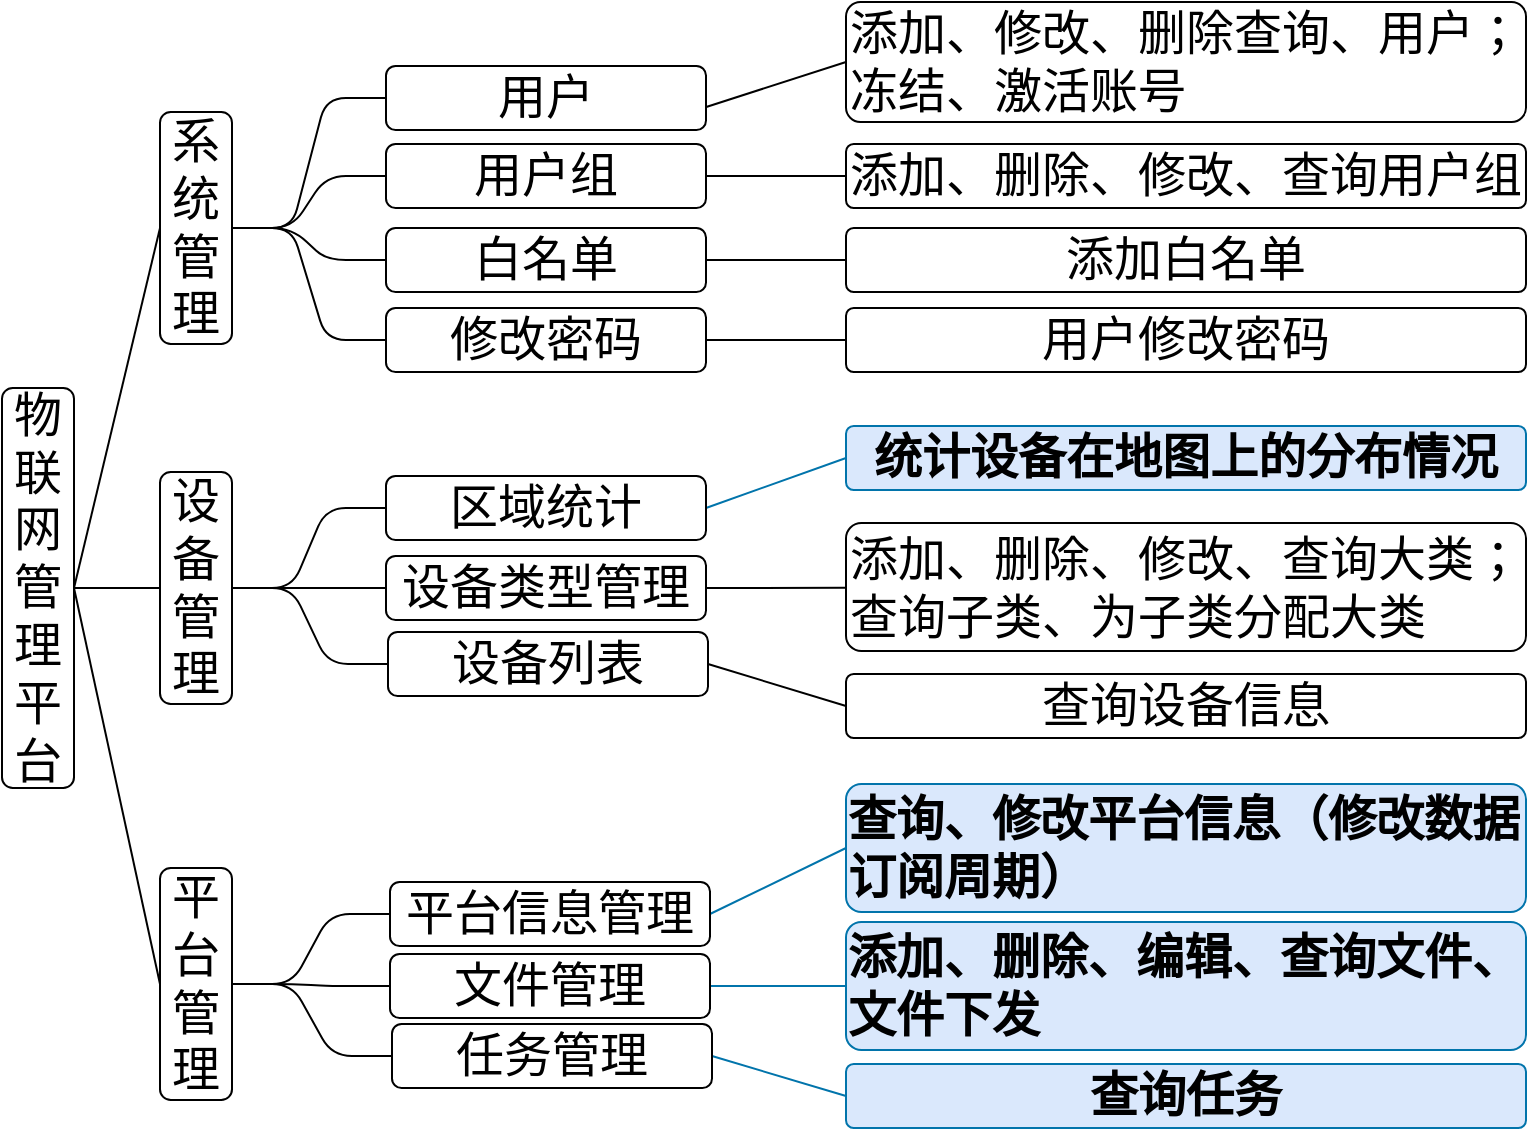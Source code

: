 <mxfile version="10.6.9" type="github"><diagram id="yHHRSJ2rEuBWz8w-P4Vs" name="第 1 页"><mxGraphModel dx="1188" dy="658" grid="1" gridSize="10" guides="1" tooltips="1" connect="1" arrows="1" fold="1" page="1" pageScale="1" pageWidth="827" pageHeight="1169" math="0" shadow="0"><root><mxCell id="0"/><mxCell id="1" parent="0"/><mxCell id="HEwijPK3uFNiO1ilvZ92-25" style="edgeStyle=entityRelationEdgeStyle;rounded=1;orthogonalLoop=1;jettySize=auto;html=1;exitX=1;exitY=0.5;exitDx=0;exitDy=0;entryX=0;entryY=0.5;entryDx=0;entryDy=0;endArrow=none;align=center;fontSize=24;fontColor=#000000;fillColor=none;" parent="1" source="HEwijPK3uFNiO1ilvZ92-74" target="HEwijPK3uFNiO1ilvZ92-24" edge="1"><mxGeometry relative="1" as="geometry"><mxPoint x="178.31" y="413.897" as="sourcePoint"/></mxGeometry></mxCell><mxCell id="HEwijPK3uFNiO1ilvZ92-32" style="edgeStyle=entityRelationEdgeStyle;rounded=1;orthogonalLoop=1;jettySize=auto;html=1;entryX=0;entryY=0.5;entryDx=0;entryDy=0;endArrow=none;align=center;exitX=1;exitY=0.5;exitDx=0;exitDy=0;fontSize=24;fontColor=#000000;fillColor=none;" parent="1" source="HEwijPK3uFNiO1ilvZ92-74" target="HEwijPK3uFNiO1ilvZ92-31" edge="1"><mxGeometry relative="1" as="geometry"><mxPoint x="130" y="418" as="sourcePoint"/></mxGeometry></mxCell><mxCell id="HEwijPK3uFNiO1ilvZ92-72" style="edgeStyle=entityRelationEdgeStyle;rounded=1;orthogonalLoop=1;jettySize=auto;html=1;entryX=0;entryY=0.5;entryDx=0;entryDy=0;endArrow=none;align=center;exitX=1;exitY=0.5;exitDx=0;exitDy=0;fontSize=24;fontColor=#000000;fillColor=none;" parent="1" source="HEwijPK3uFNiO1ilvZ92-74" target="HEwijPK3uFNiO1ilvZ92-26" edge="1"><mxGeometry relative="1" as="geometry"><mxPoint x="130" y="414" as="sourcePoint"/></mxGeometry></mxCell><mxCell id="HEwijPK3uFNiO1ilvZ92-73" style="edgeStyle=entityRelationEdgeStyle;rounded=1;orthogonalLoop=1;jettySize=auto;html=1;entryX=0;entryY=0.5;entryDx=0;entryDy=0;endArrow=none;align=center;exitX=1;exitY=0.5;exitDx=0;exitDy=0;fontSize=24;fontColor=#000000;fillColor=none;" parent="1" source="HEwijPK3uFNiO1ilvZ92-74" target="HEwijPK3uFNiO1ilvZ92-22" edge="1"><mxGeometry relative="1" as="geometry"><mxPoint x="140" y="408" as="sourcePoint"/></mxGeometry></mxCell><mxCell id="fBOdkyeobrGmgsWnieAc-47" style="edgeStyle=none;rounded=1;orthogonalLoop=1;jettySize=auto;html=1;exitX=1;exitY=0.5;exitDx=0;exitDy=0;entryX=0;entryY=0.5;entryDx=0;entryDy=0;endArrow=none;fontSize=24;fontColor=#000000;align=center;fillColor=none;" edge="1" parent="1" target="fBOdkyeobrGmgsWnieAc-19"><mxGeometry relative="1" as="geometry"><mxPoint x="366.118" y="343.471" as="sourcePoint"/></mxGeometry></mxCell><mxCell id="HEwijPK3uFNiO1ilvZ92-22" value="&lt;font style=&quot;font-size: 24px;&quot;&gt;用户&lt;/font&gt;" style="rounded=1;whiteSpace=wrap;html=1;align=center;fontSize=24;fillColor=none;" parent="1" vertex="1"><mxGeometry x="206" y="323" width="160" height="32" as="geometry"/></mxCell><mxCell id="fBOdkyeobrGmgsWnieAc-19" value="&lt;font style=&quot;font-size: 24px&quot;&gt;添加、修改、删除查询、用户；&lt;br&gt;&lt;div style=&quot;text-align: left&quot;&gt;&lt;span&gt;冻结、激活账号&lt;/span&gt;&lt;/div&gt;&lt;/font&gt;" style="rounded=1;whiteSpace=wrap;html=1;align=center;fontSize=24;fillColor=none;arcSize=12;" vertex="1" parent="1"><mxGeometry x="436" y="291" width="340" height="60" as="geometry"/></mxCell><mxCell id="HEwijPK3uFNiO1ilvZ92-24" value="&lt;font style=&quot;font-size: 24px;&quot;&gt;用户组&lt;/font&gt;" style="rounded=1;whiteSpace=wrap;html=1;align=center;fontSize=24;autosize=0;fillColor=none;" parent="1" vertex="1"><mxGeometry x="206" y="362" width="160" height="32" as="geometry"/></mxCell><mxCell id="fBOdkyeobrGmgsWnieAc-58" value="" style="edgeStyle=entityRelationEdgeStyle;rounded=0;orthogonalLoop=1;jettySize=auto;html=1;endArrow=none;endFill=0;fontSize=24;fontColor=#333333;align=center;" edge="1" parent="1" source="fBOdkyeobrGmgsWnieAc-21" target="HEwijPK3uFNiO1ilvZ92-24"><mxGeometry relative="1" as="geometry"/></mxCell><mxCell id="fBOdkyeobrGmgsWnieAc-21" value="添加、删除、修改、查询用户组&lt;br&gt;" style="rounded=1;whiteSpace=wrap;html=1;align=center;fontSize=24;autosize=0;fillColor=none;arcSize=12;" vertex="1" parent="1"><mxGeometry x="436" y="362" width="340" height="32" as="geometry"/></mxCell><mxCell id="fBOdkyeobrGmgsWnieAc-55" style="edgeStyle=entityRelationEdgeStyle;rounded=0;orthogonalLoop=1;jettySize=auto;html=1;exitX=1;exitY=0.5;exitDx=0;exitDy=0;entryX=0;entryY=0.5;entryDx=0;entryDy=0;endArrow=none;endFill=0;fontSize=24;fontColor=#333333;align=center;" edge="1" parent="1" source="HEwijPK3uFNiO1ilvZ92-26" target="fBOdkyeobrGmgsWnieAc-24"><mxGeometry relative="1" as="geometry"/></mxCell><mxCell id="HEwijPK3uFNiO1ilvZ92-26" value="&lt;span style=&quot;font-size: 24px;&quot;&gt;白名单&lt;/span&gt;" style="rounded=1;whiteSpace=wrap;html=1;align=center;fontSize=24;fillColor=none;" parent="1" vertex="1"><mxGeometry x="206" y="404" width="160" height="32" as="geometry"/></mxCell><mxCell id="fBOdkyeobrGmgsWnieAc-56" style="edgeStyle=entityRelationEdgeStyle;rounded=0;orthogonalLoop=1;jettySize=auto;html=1;exitX=1;exitY=0.5;exitDx=0;exitDy=0;entryX=0;entryY=0.5;entryDx=0;entryDy=0;endArrow=none;endFill=0;fontSize=24;fontColor=#333333;align=center;" edge="1" parent="1" source="HEwijPK3uFNiO1ilvZ92-31" target="fBOdkyeobrGmgsWnieAc-29"><mxGeometry relative="1" as="geometry"/></mxCell><mxCell id="HEwijPK3uFNiO1ilvZ92-31" value="&lt;span style=&quot;font-size: 24px;&quot;&gt;修改密码&lt;/span&gt;" style="rounded=1;whiteSpace=wrap;html=1;align=center;fontSize=24;fillColor=none;" parent="1" vertex="1"><mxGeometry x="206" y="444" width="160" height="32" as="geometry"/></mxCell><mxCell id="fBOdkyeobrGmgsWnieAc-29" value="&lt;span style=&quot;font-size: 24px&quot;&gt;用户修改密码&lt;/span&gt;" style="rounded=1;whiteSpace=wrap;html=1;align=center;fontSize=24;fillColor=none;arcSize=12;" vertex="1" parent="1"><mxGeometry x="436" y="444" width="340" height="32" as="geometry"/></mxCell><mxCell id="HEwijPK3uFNiO1ilvZ92-34" style="edgeStyle=entityRelationEdgeStyle;rounded=1;orthogonalLoop=1;jettySize=auto;html=1;exitX=1;exitY=0.5;exitDx=0;exitDy=0;entryX=0;entryY=0.5;entryDx=0;entryDy=0;endArrow=none;align=center;fontSize=24;fontColor=#000000;fillColor=none;" parent="1" source="HEwijPK3uFNiO1ilvZ92-37" target="HEwijPK3uFNiO1ilvZ92-39" edge="1"><mxGeometry relative="1" as="geometry"/></mxCell><mxCell id="HEwijPK3uFNiO1ilvZ92-70" style="edgeStyle=entityRelationEdgeStyle;rounded=1;orthogonalLoop=1;jettySize=auto;html=1;exitX=1;exitY=0.5;exitDx=0;exitDy=0;entryX=0;entryY=0.5;entryDx=0;entryDy=0;endArrow=none;align=center;fontSize=24;fontColor=#000000;fillColor=none;" parent="1" source="HEwijPK3uFNiO1ilvZ92-37" target="HEwijPK3uFNiO1ilvZ92-40" edge="1"><mxGeometry relative="1" as="geometry"/></mxCell><mxCell id="HEwijPK3uFNiO1ilvZ92-71" style="edgeStyle=entityRelationEdgeStyle;rounded=1;orthogonalLoop=1;jettySize=auto;html=1;exitX=1;exitY=0.5;exitDx=0;exitDy=0;entryX=0;entryY=0.5;entryDx=0;entryDy=0;endArrow=none;align=center;fontSize=24;fontColor=#000000;fillColor=none;" parent="1" source="HEwijPK3uFNiO1ilvZ92-37" target="HEwijPK3uFNiO1ilvZ92-38" edge="1"><mxGeometry relative="1" as="geometry"/></mxCell><mxCell id="HEwijPK3uFNiO1ilvZ92-37" value="&lt;font style=&quot;font-size: 24px;&quot;&gt;设备管理&lt;/font&gt;" style="rounded=1;whiteSpace=wrap;html=1;align=center;fontSize=24;fillColor=none;" parent="1" vertex="1"><mxGeometry x="93" y="526" width="36" height="116" as="geometry"/></mxCell><mxCell id="fBOdkyeobrGmgsWnieAc-49" style="edgeStyle=none;rounded=1;orthogonalLoop=1;jettySize=auto;html=1;exitX=1;exitY=0.5;exitDx=0;exitDy=0;entryX=0;entryY=0.5;entryDx=0;entryDy=0;endArrow=none;fontSize=24;fontColor=#000000;align=center;fillColor=#dae8fc;strokeColor=#0174AB;" edge="1" parent="1" source="HEwijPK3uFNiO1ilvZ92-38" target="fBOdkyeobrGmgsWnieAc-31"><mxGeometry relative="1" as="geometry"/></mxCell><mxCell id="HEwijPK3uFNiO1ilvZ92-38" value="&lt;span style=&quot;font-size: 24px;&quot;&gt;区域统计&lt;/span&gt;" style="rounded=1;whiteSpace=wrap;html=1;align=center;fontSize=24;fillColor=none;" parent="1" vertex="1"><mxGeometry x="206" y="528" width="160" height="32" as="geometry"/></mxCell><mxCell id="fBOdkyeobrGmgsWnieAc-31" value="&lt;span style=&quot;font-size: 24px&quot;&gt;统计设备在地图上的分布情况&lt;/span&gt;" style="rounded=1;whiteSpace=wrap;html=1;align=center;fontSize=24;fillColor=#dae8fc;strokeColor=#0174AB;arcSize=12;fontStyle=1" vertex="1" parent="1"><mxGeometry x="436" y="503" width="340" height="32" as="geometry"/></mxCell><mxCell id="fBOdkyeobrGmgsWnieAc-34" value="" style="edgeStyle=none;rounded=1;orthogonalLoop=1;jettySize=auto;html=1;endArrow=none;fontSize=24;fontColor=#000000;align=center;exitX=1;exitY=0.5;exitDx=0;exitDy=0;fillColor=none;" edge="1" parent="1" source="HEwijPK3uFNiO1ilvZ92-39" target="fBOdkyeobrGmgsWnieAc-33"><mxGeometry relative="1" as="geometry"/></mxCell><mxCell id="HEwijPK3uFNiO1ilvZ92-39" value="&lt;span style=&quot;font-size: 24px;&quot;&gt;设备类型管理&lt;/span&gt;" style="rounded=1;whiteSpace=wrap;html=1;align=center;fontSize=24;fillColor=none;" parent="1" vertex="1"><mxGeometry x="206" y="568" width="160" height="32" as="geometry"/></mxCell><mxCell id="fBOdkyeobrGmgsWnieAc-33" value="&lt;div style=&quot;text-align: left&quot;&gt;&lt;span&gt;添加、删除、修改、查询大类；&lt;/span&gt;&lt;/div&gt;&lt;span style=&quot;font-size: 24px&quot;&gt;&lt;div style=&quot;text-align: left&quot;&gt;&lt;span&gt;查询子类、为子类分配大类&lt;/span&gt;&lt;/div&gt;&lt;/span&gt;" style="rounded=1;whiteSpace=wrap;html=1;align=center;fontSize=24;fillColor=none;arcSize=12;" vertex="1" parent="1"><mxGeometry x="436" y="551.5" width="340" height="64" as="geometry"/></mxCell><mxCell id="fBOdkyeobrGmgsWnieAc-50" style="edgeStyle=none;rounded=1;orthogonalLoop=1;jettySize=auto;html=1;exitX=1;exitY=0.5;exitDx=0;exitDy=0;entryX=0;entryY=0.5;entryDx=0;entryDy=0;endArrow=none;fontSize=24;fontColor=#000000;align=center;fillColor=none;" edge="1" parent="1" source="HEwijPK3uFNiO1ilvZ92-40" target="fBOdkyeobrGmgsWnieAc-37"><mxGeometry relative="1" as="geometry"/></mxCell><mxCell id="HEwijPK3uFNiO1ilvZ92-40" value="&lt;span style=&quot;font-size: 24px;&quot;&gt;设备列表&lt;/span&gt;" style="rounded=1;whiteSpace=wrap;html=1;align=center;fontSize=24;fillColor=none;" parent="1" vertex="1"><mxGeometry x="207" y="606" width="160" height="32" as="geometry"/></mxCell><mxCell id="fBOdkyeobrGmgsWnieAc-37" value="&lt;span style=&quot;font-size: 24px&quot;&gt;查询设备信息&lt;/span&gt;" style="rounded=1;whiteSpace=wrap;html=1;align=center;fontSize=24;fillColor=none;arcSize=12;" vertex="1" parent="1"><mxGeometry x="436" y="627" width="340" height="32" as="geometry"/></mxCell><mxCell id="HEwijPK3uFNiO1ilvZ92-54" style="edgeStyle=entityRelationEdgeStyle;rounded=1;orthogonalLoop=1;jettySize=auto;html=1;exitX=1;exitY=0.5;exitDx=0;exitDy=0;entryX=0;entryY=0.5;entryDx=0;entryDy=0;endArrow=none;align=center;fontSize=24;fontColor=#000000;fillColor=none;" parent="1" source="HEwijPK3uFNiO1ilvZ92-75" target="HEwijPK3uFNiO1ilvZ92-58" edge="1"><mxGeometry relative="1" as="geometry"><mxPoint x="179.69" y="790.172" as="sourcePoint"/></mxGeometry></mxCell><mxCell id="HEwijPK3uFNiO1ilvZ92-67" style="edgeStyle=entityRelationEdgeStyle;rounded=1;orthogonalLoop=1;jettySize=auto;html=1;entryX=0;entryY=0.5;entryDx=0;entryDy=0;endArrow=none;align=center;exitX=1;exitY=0.5;exitDx=0;exitDy=0;fontSize=24;fontColor=#000000;fillColor=none;" parent="1" source="HEwijPK3uFNiO1ilvZ92-75" target="HEwijPK3uFNiO1ilvZ92-57" edge="1"><mxGeometry relative="1" as="geometry"><mxPoint x="140" y="786" as="sourcePoint"/></mxGeometry></mxCell><mxCell id="HEwijPK3uFNiO1ilvZ92-69" style="edgeStyle=entityRelationEdgeStyle;rounded=1;orthogonalLoop=1;jettySize=auto;html=1;entryX=0;entryY=0.5;entryDx=0;entryDy=0;endArrow=none;align=center;exitX=1;exitY=0.5;exitDx=0;exitDy=0;fontSize=24;fontColor=#000000;fillColor=none;" parent="1" source="HEwijPK3uFNiO1ilvZ92-75" target="HEwijPK3uFNiO1ilvZ92-59" edge="1"><mxGeometry relative="1" as="geometry"><mxPoint x="140" y="776" as="sourcePoint"/></mxGeometry></mxCell><mxCell id="fBOdkyeobrGmgsWnieAc-40" value="" style="edgeStyle=none;rounded=1;orthogonalLoop=1;jettySize=auto;html=1;endArrow=none;fontSize=24;fontColor=#000000;align=center;exitX=1;exitY=0.5;exitDx=0;exitDy=0;entryX=0;entryY=0.5;entryDx=0;entryDy=0;fillColor=#dae8fc;strokeColor=#0174AB;" edge="1" parent="1" source="HEwijPK3uFNiO1ilvZ92-57" target="fBOdkyeobrGmgsWnieAc-39"><mxGeometry relative="1" as="geometry"/></mxCell><mxCell id="HEwijPK3uFNiO1ilvZ92-57" value="&lt;span style=&quot;font-size: 24px;&quot;&gt;平台信息管理&lt;/span&gt;" style="rounded=1;whiteSpace=wrap;html=1;align=center;fontSize=24;fillColor=none;" parent="1" vertex="1"><mxGeometry x="208" y="731" width="160" height="32" as="geometry"/></mxCell><mxCell id="fBOdkyeobrGmgsWnieAc-39" value="&lt;div style=&quot;text-align: left&quot;&gt;&lt;span&gt;查询、修改平台信息（修改数据订阅周期&lt;/span&gt;&lt;span&gt;）&lt;/span&gt;&lt;/div&gt;" style="rounded=1;whiteSpace=wrap;html=1;align=center;fontSize=24;fillColor=#dae8fc;strokeColor=#0174AB;arcSize=12;fontStyle=1" vertex="1" parent="1"><mxGeometry x="436" y="682" width="340" height="64" as="geometry"/></mxCell><mxCell id="fBOdkyeobrGmgsWnieAc-51" style="edgeStyle=none;rounded=1;orthogonalLoop=1;jettySize=auto;html=1;exitX=1;exitY=0.5;exitDx=0;exitDy=0;entryX=0;entryY=0.5;entryDx=0;entryDy=0;endArrow=none;fontSize=24;fontColor=#000000;align=center;fillColor=#dae8fc;strokeColor=#0174AB;" edge="1" parent="1" source="HEwijPK3uFNiO1ilvZ92-58" target="fBOdkyeobrGmgsWnieAc-42"><mxGeometry relative="1" as="geometry"/></mxCell><mxCell id="HEwijPK3uFNiO1ilvZ92-58" value="&lt;span style=&quot;font-size: 24px;&quot;&gt;文件管理&lt;/span&gt;" style="rounded=1;whiteSpace=wrap;html=1;align=center;fontSize=24;fillColor=none;" parent="1" vertex="1"><mxGeometry x="208" y="767" width="160" height="32" as="geometry"/></mxCell><mxCell id="fBOdkyeobrGmgsWnieAc-42" value="&lt;div style=&quot;text-align: left&quot;&gt;&lt;span&gt;添加、删除、编辑、查询文件、文件下发&lt;/span&gt;&lt;/div&gt;" style="rounded=1;whiteSpace=wrap;html=1;align=center;fontSize=24;fillColor=#dae8fc;strokeColor=#0174AB;arcSize=12;fontStyle=1" vertex="1" parent="1"><mxGeometry x="436" y="751" width="340" height="64" as="geometry"/></mxCell><mxCell id="fBOdkyeobrGmgsWnieAc-45" value="" style="edgeStyle=none;rounded=1;orthogonalLoop=1;jettySize=auto;html=1;endArrow=none;fontSize=24;fontColor=#000000;align=center;entryX=0;entryY=0.5;entryDx=0;entryDy=0;exitX=1;exitY=0.5;exitDx=0;exitDy=0;fillColor=#dae8fc;strokeColor=#0174AB;" edge="1" parent="1" source="HEwijPK3uFNiO1ilvZ92-59" target="fBOdkyeobrGmgsWnieAc-44"><mxGeometry relative="1" as="geometry"/></mxCell><mxCell id="HEwijPK3uFNiO1ilvZ92-59" value="&lt;span style=&quot;font-size: 24px;&quot;&gt;任务管理&lt;/span&gt;" style="rounded=1;whiteSpace=wrap;html=1;align=center;fontSize=24;fillColor=none;" parent="1" vertex="1"><mxGeometry x="209" y="802" width="160" height="32" as="geometry"/></mxCell><mxCell id="fBOdkyeobrGmgsWnieAc-44" value="&lt;span style=&quot;font-size: 24px&quot;&gt;查询任务&lt;/span&gt;" style="rounded=1;whiteSpace=wrap;html=1;align=center;fontSize=24;fillColor=#dae8fc;strokeColor=#0174AB;arcSize=12;fontStyle=1" vertex="1" parent="1"><mxGeometry x="436" y="822" width="340" height="32" as="geometry"/></mxCell><mxCell id="HEwijPK3uFNiO1ilvZ92-76" style="rounded=1;orthogonalLoop=1;jettySize=auto;html=1;exitX=1;exitY=0.5;exitDx=0;exitDy=0;entryX=0;entryY=0.5;entryDx=0;entryDy=0;endArrow=none;align=center;fontSize=24;fontColor=#000000;fillColor=none;" parent="1" source="HEwijPK3uFNiO1ilvZ92-60" target="HEwijPK3uFNiO1ilvZ92-74" edge="1"><mxGeometry relative="1" as="geometry"/></mxCell><mxCell id="HEwijPK3uFNiO1ilvZ92-77" style="edgeStyle=orthogonalEdgeStyle;curved=1;rounded=1;orthogonalLoop=1;jettySize=auto;html=1;exitX=1;exitY=0.5;exitDx=0;exitDy=0;endArrow=none;align=center;fontSize=24;fontColor=#000000;fillColor=none;" parent="1" source="HEwijPK3uFNiO1ilvZ92-60" target="HEwijPK3uFNiO1ilvZ92-37" edge="1"><mxGeometry relative="1" as="geometry"/></mxCell><mxCell id="HEwijPK3uFNiO1ilvZ92-78" style="rounded=1;orthogonalLoop=1;jettySize=auto;html=1;exitX=1;exitY=0.5;exitDx=0;exitDy=0;entryX=0;entryY=0.5;entryDx=0;entryDy=0;endArrow=none;align=center;fontSize=24;fontColor=#000000;fillColor=none;" parent="1" source="HEwijPK3uFNiO1ilvZ92-60" target="HEwijPK3uFNiO1ilvZ92-75" edge="1"><mxGeometry relative="1" as="geometry"/></mxCell><mxCell id="HEwijPK3uFNiO1ilvZ92-60" value="&lt;font style=&quot;font-size: 24px;&quot;&gt;物联网管理平台&lt;/font&gt;" style="rounded=1;whiteSpace=wrap;html=1;align=center;fontSize=24;fillColor=none;" parent="1" vertex="1"><mxGeometry x="14" y="484" width="36" height="200" as="geometry"/></mxCell><mxCell id="HEwijPK3uFNiO1ilvZ92-74" value="&lt;font style=&quot;font-size: 24px;&quot;&gt;系统&lt;br style=&quot;font-size: 24px;&quot;&gt;管理&lt;br style=&quot;font-size: 24px;&quot;&gt;&lt;/font&gt;" style="rounded=1;whiteSpace=wrap;html=1;align=center;fontSize=24;fillColor=none;" parent="1" vertex="1"><mxGeometry x="93" y="346" width="36" height="116" as="geometry"/></mxCell><mxCell id="HEwijPK3uFNiO1ilvZ92-75" value="&lt;font style=&quot;font-size: 24px;&quot;&gt;平台管理&lt;br style=&quot;font-size: 24px;&quot;&gt;&lt;/font&gt;" style="rounded=1;whiteSpace=wrap;html=1;align=center;fontSize=24;fillColor=none;" parent="1" vertex="1"><mxGeometry x="93" y="724" width="36" height="116" as="geometry"/></mxCell><mxCell id="fBOdkyeobrGmgsWnieAc-24" value="添加白名单&lt;br&gt;" style="rounded=1;whiteSpace=wrap;html=1;align=center;fontSize=24;autosize=0;fillColor=none;arcSize=12;" vertex="1" parent="1"><mxGeometry x="436" y="404" width="340" height="32" as="geometry"/></mxCell></root></mxGraphModel></diagram></mxfile>